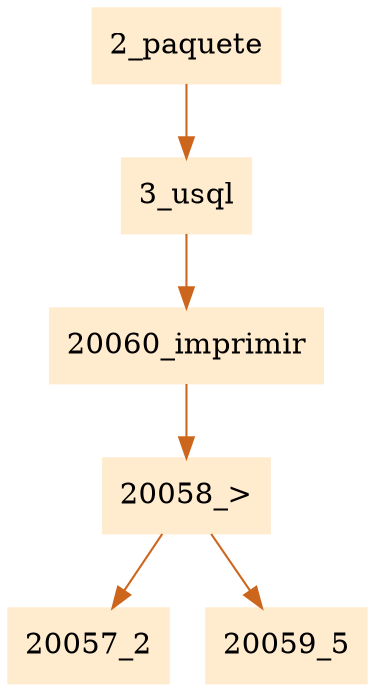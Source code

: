 digraph G {node[shape=box, style=filled, color=blanchedalmond]; edge[color=chocolate3];rankdir=UD 

"2_paquete"->"3_usql""3_usql"->"20060_imprimir""20060_imprimir"->"20058_>""20058_>"->"20057_2""20058_>"->"20059_5"

}
